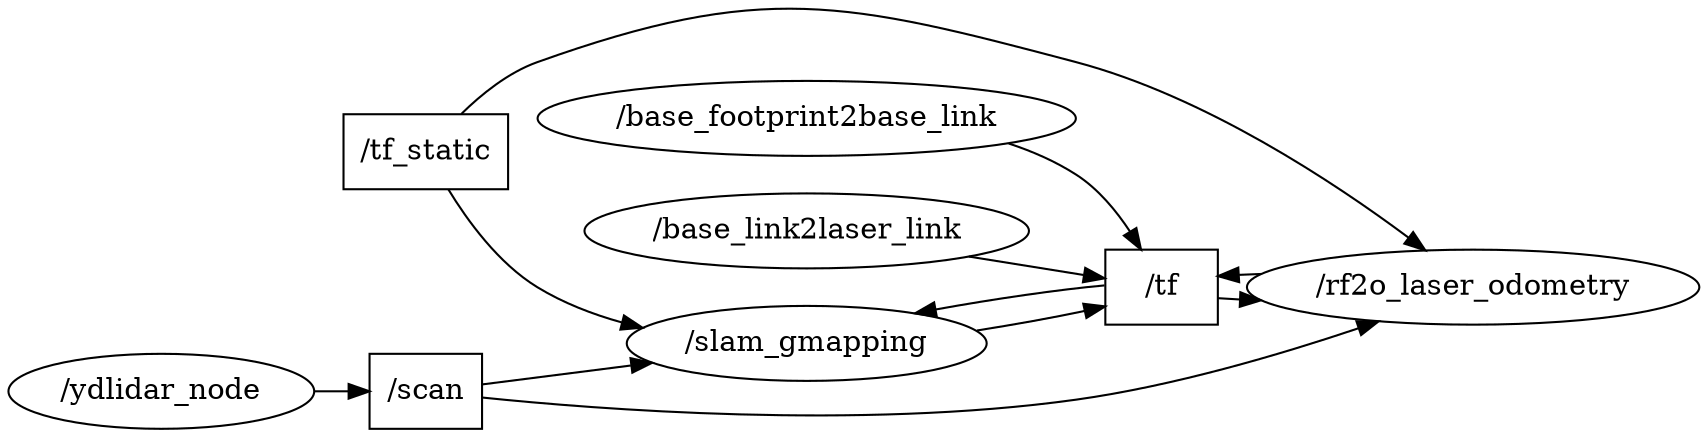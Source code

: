 digraph graphname {
	graph [bb="0,0,671.86,195.77",
		compound=True,
		rank=same,
		rankdir=LR,
		ranksep=0.2
	];
	node [label="\N"];
	t___scan	 [URL=topic_3A__scan,
		height=0.5,
		label="/scan",
		pos="165.59,18",
		shape=box,
		tooltip="topic:/scan",
		width=0.75];
	n___slam_gmapping	 [URL=__slam_gmapping,
		height=0.5,
		label="/slam_gmapping",
		pos="313.63,41",
		shape=ellipse,
		tooltip="/slam_gmapping",
		width=1.9498];
	t___scan -> n___slam_gmapping	 [penwidth=1,
		pos="e,253.43,31.677 192.7,22.112 206.96,24.358 225.36,27.256 243.44,30.104"];
	n___rf2o_laser_odometry	 [URL=__rf2o_laser_odometry,
		height=0.5,
		label="/rf2o_laser_odometry",
		pos="584.76,68",
		shape=ellipse,
		tooltip="/rf2o_laser_odometry",
		width=2.4192];
	t___scan -> n___rf2o_laser_odometry	 [penwidth=1,
		pos="e,545.2,51.815 192.61,14.68 238.15,9.5139 335.13,1.3805 415.67,14 457.29,20.521 502.67,35.603 535.77,48.176"];
	t___tf	 [URL=topic_3A__tf,
		height=0.5,
		label="/tf",
		pos="456.67,68",
		shape=box,
		tooltip="topic:/tf",
		width=0.75];
	t___tf -> n___slam_gmapping	 [penwidth=1,
		pos="e,356.57,55.259 429.64,68.392 411.97,66.288 388.02,62.089 366.55,57.475"];
	t___tf -> n___rf2o_laser_odometry	 [penwidth=1,
		pos="e,503.44,61.481 483.8,62.407 486.79,62.194 489.96,62.01 493.25,61.855"];
	t___tf_static	 [URL=topic_3A__tf_static,
		height=0.5,
		label="/tf_static",
		pos="165.59,145",
		shape=box,
		tooltip="topic:/tf_static",
		width=0.88889];
	t___tf_static -> n___slam_gmapping	 [penwidth=1,
		pos="e,251.14,49.323 172.52,126.97 179.24,109.35 191.89,83.023 211.59,68 220.38,61.298 230.7,56.257 241.33,52.466"];
	t___tf_static -> n___rf2o_laser_odometry	 [penwidth=1,
		pos="e,564.45,85.824 187.16,163.02 194.39,168.26 202.89,173.29 211.59,176 298.2,202.94 328.64,201.55 415.67,176 470.97,159.77 525.3,119.11 556.62,92.573"];
	n___base_footprint2base_link	 [URL=__base_footprint2base_link,
		height=0.5,
		label="/base_footprint2base_link",
		pos="313.63,149",
		shape=ellipse,
		tooltip="/base_footprint2base_link",
		width=2.8345];
	n___base_footprint2base_link -> t___tf	 [penwidth=1,
		pos="e,446.5,86.072 386.31,136.34 396.67,132.71 406.81,128.02 415.67,122 425.86,115.07 434.46,104.66 441.03,94.826"];
	n___base_link2laser_link	 [URL=__base_link2laser_link,
		height=0.5,
		label="/base_link2laser_link",
		pos="313.63,95",
		shape=ellipse,
		tooltip="/base_link2laser_link",
		width=2.3831];
	n___base_link2laser_link -> t___tf	 [penwidth=1,
		pos="e,429.38,73.033 377.73,82.921 391.94,80.201 406.55,77.403 419.23,74.975"];
	n___slam_gmapping -> t___tf	 [penwidth=1,
		pos="e,429.36,57.568 380.2,46.816 393.66,49.313 407.37,52.186 419.34,55.056"];
	n___ydlidar_node	 [URL=__ydlidar_node,
		height=0.5,
		label="/ydlidar_node",
		pos="59.795,18",
		shape=ellipse,
		tooltip="/ydlidar_node",
		width=1.661];
	n___ydlidar_node -> t___scan	 [penwidth=1,
		pos="e,138.54,18 119.67,18 122.65,18 125.61,18 128.49,18"];
	n___rf2o_laser_odometry -> t___tf	 [penwidth=1,
		pos="e,483.8,73.593 503.44,74.519 500.17,74.43 496.96,74.315 493.86,74.173"];
}
